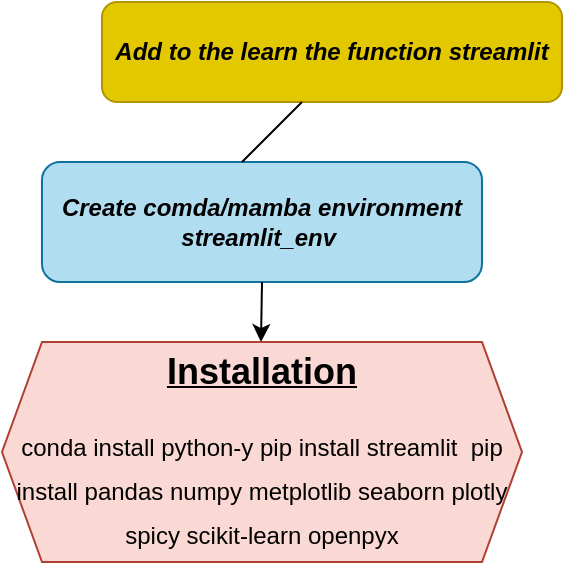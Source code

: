 <mxfile>
    <diagram id="WF0C2KesBTilgJrm4xVL" name="Page-1">
        <mxGraphModel dx="434" dy="354" grid="1" gridSize="10" guides="1" tooltips="1" connect="1" arrows="1" fold="1" page="1" pageScale="1" pageWidth="850" pageHeight="1100" math="0" shadow="0">
            <root>
                <mxCell id="0"/>
                <mxCell id="1" parent="0"/>
                <mxCell id="2" value="&lt;b&gt;&lt;i&gt;Add to the learn the function streamlit&lt;/i&gt;&lt;/b&gt;" style="rounded=1;whiteSpace=wrap;html=1;fillColor=#e3c800;fontColor=#000000;strokeColor=#B09500;" parent="1" vertex="1">
                    <mxGeometry x="50" y="50" width="230" height="50" as="geometry"/>
                </mxCell>
                <mxCell id="3" value="&lt;b&gt;&lt;i&gt;Create comda/mamba environment&lt;/i&gt;&lt;/b&gt;&lt;div&gt;&lt;b&gt;&lt;i&gt;streamlit_env&amp;nbsp;&lt;/i&gt;&lt;/b&gt;&lt;/div&gt;" style="rounded=1;whiteSpace=wrap;html=1;fillColor=#b1ddf0;strokeColor=#10739e;" parent="1" vertex="1">
                    <mxGeometry x="20" y="130" width="220" height="60" as="geometry"/>
                </mxCell>
                <mxCell id="9" value="&lt;div&gt;&lt;br&gt;&lt;/div&gt;&lt;div&gt;&lt;br&gt;&lt;/div&gt;" style="endArrow=classic;html=1;" parent="1" edge="1">
                    <mxGeometry width="50" height="50" relative="1" as="geometry">
                        <mxPoint x="130" y="190" as="sourcePoint"/>
                        <mxPoint x="129.5" y="220" as="targetPoint"/>
                    </mxGeometry>
                </mxCell>
                <mxCell id="10" value="&lt;h2&gt;&lt;u&gt;Installation&lt;/u&gt;&lt;/h2&gt;&lt;h2&gt;&lt;span style=&quot;background-color: transparent; font-size: 12px; font-weight: normal;&quot;&gt;conda install python-y&amp;nbsp;&lt;/span&gt;&lt;span style=&quot;background-color: transparent; font-size: 12px; font-weight: normal;&quot;&gt;pip install streamlit&amp;nbsp;&amp;nbsp;&lt;/span&gt;&lt;span style=&quot;background-color: transparent; font-size: 12px; font-weight: normal;&quot;&gt;pip install pandas numpy metplotlib seaborn plotly spicy scikit-learn openpyx&lt;/span&gt;&lt;/h2&gt;" style="shape=hexagon;perimeter=hexagonPerimeter2;whiteSpace=wrap;html=1;fixedSize=1;fillColor=#fad9d5;strokeColor=#ae4132;" parent="1" vertex="1">
                    <mxGeometry y="220" width="260" height="110" as="geometry"/>
                </mxCell>
                <mxCell id="11" value="" style="endArrow=none;html=1;" parent="1" edge="1">
                    <mxGeometry width="50" height="50" relative="1" as="geometry">
                        <mxPoint x="120" y="130" as="sourcePoint"/>
                        <mxPoint x="150" y="100" as="targetPoint"/>
                    </mxGeometry>
                </mxCell>
            </root>
        </mxGraphModel>
    </diagram>
</mxfile>